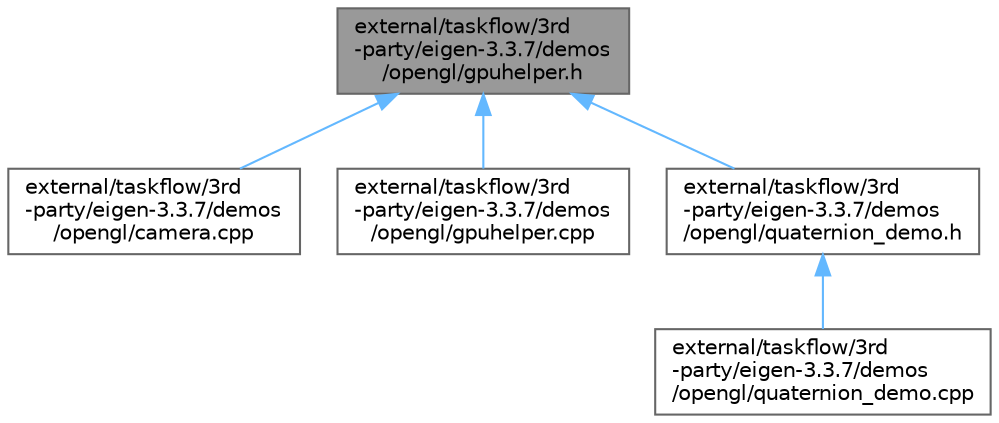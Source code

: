 digraph "external/taskflow/3rd-party/eigen-3.3.7/demos/opengl/gpuhelper.h"
{
 // LATEX_PDF_SIZE
  bgcolor="transparent";
  edge [fontname=Helvetica,fontsize=10,labelfontname=Helvetica,labelfontsize=10];
  node [fontname=Helvetica,fontsize=10,shape=box,height=0.2,width=0.4];
  Node1 [id="Node000001",label="external/taskflow/3rd\l-party/eigen-3.3.7/demos\l/opengl/gpuhelper.h",height=0.2,width=0.4,color="gray40", fillcolor="grey60", style="filled", fontcolor="black",tooltip=" "];
  Node1 -> Node2 [id="edge1_Node000001_Node000002",dir="back",color="steelblue1",style="solid",tooltip=" "];
  Node2 [id="Node000002",label="external/taskflow/3rd\l-party/eigen-3.3.7/demos\l/opengl/camera.cpp",height=0.2,width=0.4,color="grey40", fillcolor="white", style="filled",URL="$eigen-3_83_87_2demos_2opengl_2camera_8cpp.html",tooltip=" "];
  Node1 -> Node3 [id="edge2_Node000001_Node000003",dir="back",color="steelblue1",style="solid",tooltip=" "];
  Node3 [id="Node000003",label="external/taskflow/3rd\l-party/eigen-3.3.7/demos\l/opengl/gpuhelper.cpp",height=0.2,width=0.4,color="grey40", fillcolor="white", style="filled",URL="$gpuhelper_8cpp.html",tooltip=" "];
  Node1 -> Node4 [id="edge3_Node000001_Node000004",dir="back",color="steelblue1",style="solid",tooltip=" "];
  Node4 [id="Node000004",label="external/taskflow/3rd\l-party/eigen-3.3.7/demos\l/opengl/quaternion_demo.h",height=0.2,width=0.4,color="grey40", fillcolor="white", style="filled",URL="$quaternion__demo_8h.html",tooltip=" "];
  Node4 -> Node5 [id="edge4_Node000004_Node000005",dir="back",color="steelblue1",style="solid",tooltip=" "];
  Node5 [id="Node000005",label="external/taskflow/3rd\l-party/eigen-3.3.7/demos\l/opengl/quaternion_demo.cpp",height=0.2,width=0.4,color="grey40", fillcolor="white", style="filled",URL="$quaternion__demo_8cpp.html",tooltip=" "];
}
